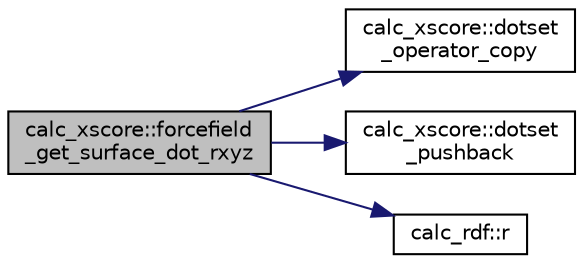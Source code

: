 digraph "calc_xscore::forcefield_get_surface_dot_rxyz"
{
  edge [fontname="Helvetica",fontsize="10",labelfontname="Helvetica",labelfontsize="10"];
  node [fontname="Helvetica",fontsize="10",shape=record];
  rankdir="LR";
  Node1 [label="calc_xscore::forcefield\l_get_surface_dot_rxyz",height=0.2,width=0.4,color="black", fillcolor="grey75", style="filled" fontcolor="black"];
  Node1 -> Node2 [color="midnightblue",fontsize="10",style="solid",fontname="Helvetica"];
  Node2 [label="calc_xscore::dotset\l_operator_copy",height=0.2,width=0.4,color="black", fillcolor="white", style="filled",URL="$classcalc__xscore.html#ac3a6fbebe87d029f8f2dfdf7b0a891c0"];
  Node1 -> Node3 [color="midnightblue",fontsize="10",style="solid",fontname="Helvetica"];
  Node3 [label="calc_xscore::dotset\l_pushback",height=0.2,width=0.4,color="black", fillcolor="white", style="filled",URL="$classcalc__xscore.html#aca410ef49cd2083ee6b275554e14603a"];
  Node1 -> Node4 [color="midnightblue",fontsize="10",style="solid",fontname="Helvetica"];
  Node4 [label="calc_rdf::r",height=0.2,width=0.4,color="black", fillcolor="white", style="filled",URL="$classcalc__rdf.html#a203d29eb42a922de8786e02bef09868a"];
}
